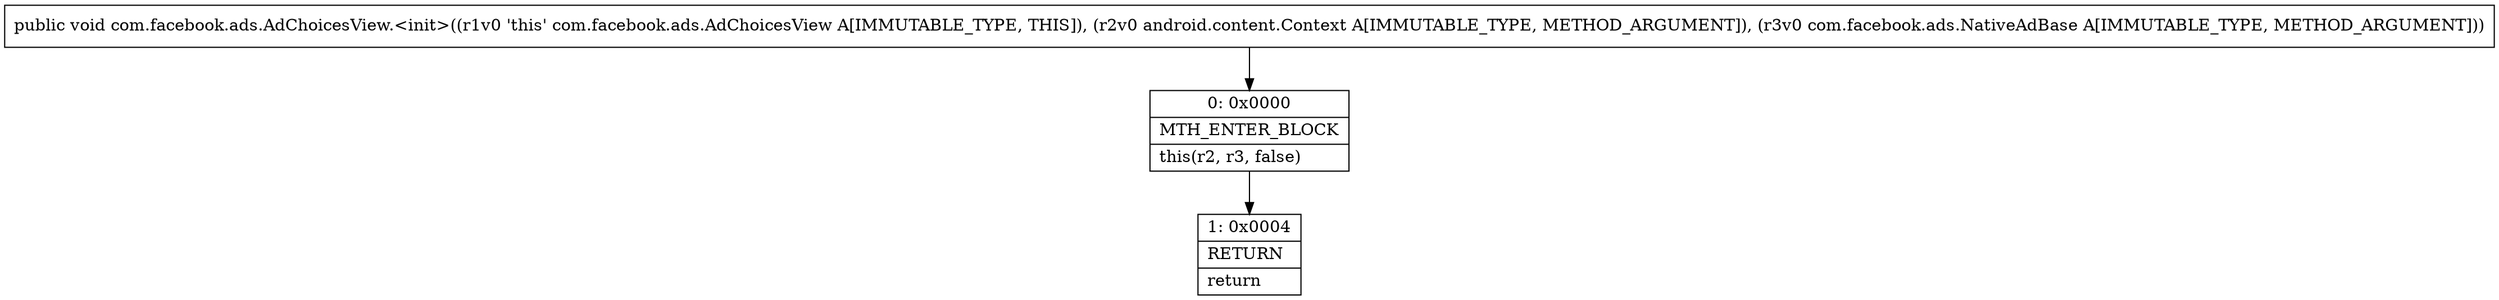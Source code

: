 digraph "CFG forcom.facebook.ads.AdChoicesView.\<init\>(Landroid\/content\/Context;Lcom\/facebook\/ads\/NativeAdBase;)V" {
Node_0 [shape=record,label="{0\:\ 0x0000|MTH_ENTER_BLOCK\l|this(r2, r3, false)\l}"];
Node_1 [shape=record,label="{1\:\ 0x0004|RETURN\l|return\l}"];
MethodNode[shape=record,label="{public void com.facebook.ads.AdChoicesView.\<init\>((r1v0 'this' com.facebook.ads.AdChoicesView A[IMMUTABLE_TYPE, THIS]), (r2v0 android.content.Context A[IMMUTABLE_TYPE, METHOD_ARGUMENT]), (r3v0 com.facebook.ads.NativeAdBase A[IMMUTABLE_TYPE, METHOD_ARGUMENT])) }"];
MethodNode -> Node_0;
Node_0 -> Node_1;
}

